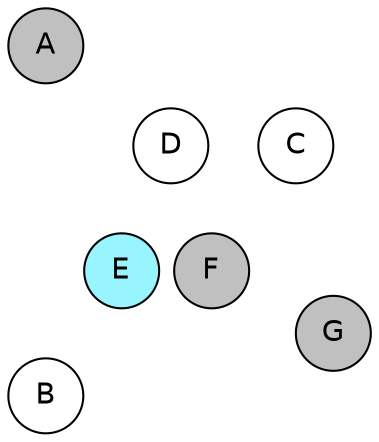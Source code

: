 
graph {

layout = circo;
mindist = .1

node [shape = circle, fontname = Helvetica, margin = 0, style = filled]
edge [style=invis]

subgraph 1 {
	E -- F -- F# -- G -- G# -- A -- A# -- B -- C -- C# -- D -- D# -- E
}

C [fillcolor = white];
C# [fillcolor = gray];
D [fillcolor = white];
D# [fillcolor = white];
E [fillcolor = cadetblue1];
F [fillcolor = gray];
F# [fillcolor = gray];
G [fillcolor = gray];
G# [fillcolor = white];
A [fillcolor = gray];
A# [fillcolor = gray];
B [fillcolor = white];
}
